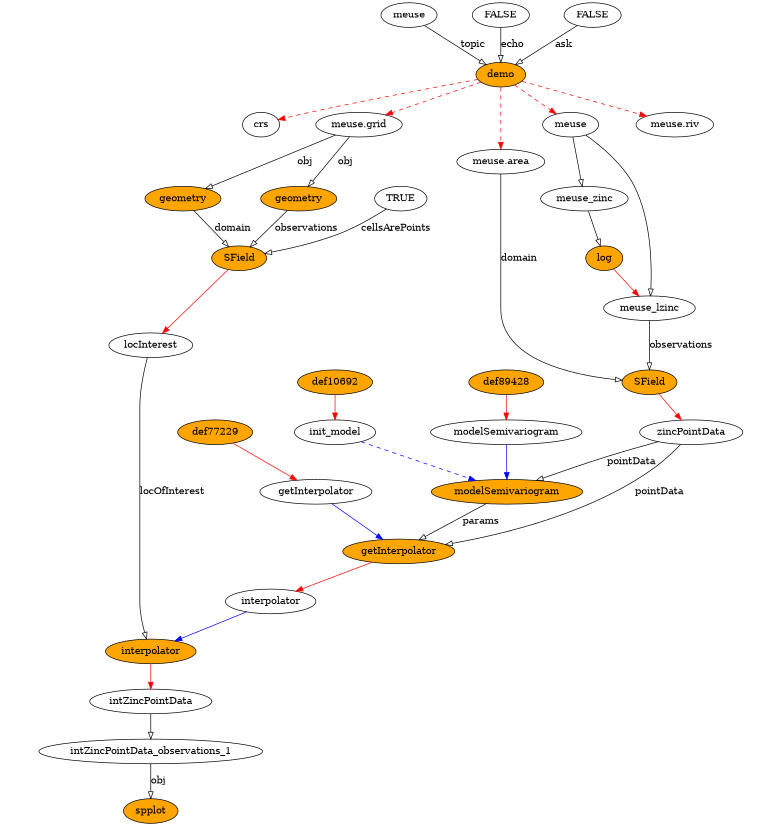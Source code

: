 digraph f {
	graph [bgcolor=transparent, fontcolor=black, ratio=fill, splines=TRUE, rank=same, size="5.08333333333333,5.52083333333333", rankdir=TB];
	node [label="\N", shape=ellipse, fixedsize=FALSE, fillcolor=white, style=filled, color=black, fontcolor=black, fontsize=14, height="0.5", width="0.75"];
	edge [headport=center, style=solid, arrowhead=normal, color=black, dir=none, weight="1.0", fontcolor=black, arrowtail=none, fontsize=14, labelfontsize=11, arrowsize=1, minlen=1];
	graph [bb="0,0,1124.7,1220"];
	init_model [width="1.4567", pos="473.47,584"];
	def10692 [fillcolor=orange, width="1.3126", pos="473.47,658"];
	modelSemivariogram [width="2.621", pos="737.47,584"];
	def89428 [fillcolor=orange, width="1.3126", pos="737.47,658"];
	getInterpolator [width="1.8947", pos="428.47,494"];
	def77229 [fillcolor=orange, width="1.3126", pos="285.47,584"];
	661 [label=demo, fillcolor=orange, width="0.89573", pos="769.47,1112"];
	71119 [label=meuse, width="0.98203", pos="619.47,1202"];
	67723 [label=FALSE, width="1.1187", pos="769.47,1202"];
	79613 [label=FALSE, width="1.1187", pos="927.47,1202"];
	crs [pos="403.47,1038"];
	meuse [width="0.98203", pos="882.47,1038"];
	"meuse.area" [width="1.5027", pos="769.47,984"];
	"meuse.grid" [width="1.4816", pos="560.47,1038"];
	"meuse.riv" [width="1.3451", pos="1046.5,1038"];
	meuse_lzinc [width="1.6431", pos="930.47,766"];
	134 [label=log, fillcolor=orange, pos="914.47,840"];
	meuse_zinc [width="1.5642", pos="904.47,930"];
	zincPointData [width="1.8159", pos="1021.5,584"];
	251 [label=SField, fillcolor=orange, width="1.0036", pos="930.47,658"];
	interpolator [width="1.5568", pos="363.47,330"];
	453 [label=getInterpolator, fillcolor=orange, width="1.8947", pos="557.47,404"];
	622 [label=modelSemivariogram, fillcolor=orange, width="2.621", pos="721.47,494"];
	locInterest [width="1.4276", pos="232.47,712"];
	715 [label=SField, fillcolor=orange, width="1.0036", pos="385.47,840"];
	855 [label=geometry, fillcolor=orange, width="1.3126", pos="481.47,930"];
	266 [label=geometry, fillcolor=orange, width="1.3126", pos="301.47,930"];
	23608 [label=TRUE, width="1.0034", pos="643.47,930"];
	intZincPointData [width="2.1466", pos="223.47,182"];
	467 [label=interpolator, fillcolor=orange, width="1.5568", pos="223.47,256"];
	880 [label=spplot, fillcolor=orange, width="0.9534", pos="223.47,18"];
	intZincPointData_observations_1 [width="3.9006", pos="223.47,108"];
	init_model -> 622:center [style=dashed, color=blue, dir=forward, weight=1, pos="e,678.74,510.16 508.48,570.58 550.32,555.73 620.75,530.74 669.08,513.59"];
	def10692 -> init_model:center [color=red, dir=forward, weight=1, pos="e,473.47,602.44 473.47,639.94 473.47,631.81 473.47,621.88 473.47,612.7"];
	modelSemivariogram -> 622:center [color=blue, dir=forward, weight=1, pos="e,724.57,512.05 734.31,565.61 732.06,553.24 728.99,536.37 726.42,522.22"];
	def89428 -> modelSemivariogram:center [color=red, dir=forward, weight=1, pos="e,737.47,602.44 737.47,639.94 737.47,631.81 737.47,621.88 737.47,612.7"];
	getInterpolator -> 453:center [color=blue, dir=forward, weight=1, pos="e,533.85,421.11 451.83,477.06 472.43,463.01 502.65,442.4 525.49,426.82"];
	def77229 -> getInterpolator:center [color=red, dir=forward, weight=1, pos="e,402.52,510.97 309.41,568.27 332.45,554.09 367.56,532.49 393.69,516.41"];
	661 -> crs:center [style=dashed, color=red, dir=forward, weight=1, pos="e,429.35,1044.1 739.52,1105.1 672.64,1092 511.38,1060.2 439.31,1046.1"];
	661 -> meuse:center [style=dashed, color=red, dir=forward, weight=1, pos="e,861.01,1052.7 789.93,1098 807.36,1086.9 832.64,1070.7 852.38,1058.2"];
	661 -> "meuse.area":center [style=dashed, color=red, dir=forward, weight=1, pos="e,769.47,1002 769.47,1093.7 769.47,1072.7 769.47,1037 769.47,1012.2"];
	661 -> "meuse.grid":center [style=dashed, color=red, dir=forward, weight=1, pos="e,596.36,1051.4 742.58,1101.7 708.08,1089.9 647.73,1069.1 606.01,1054.7"];
	661 -> "meuse.riv":center [style=dashed, color=red, dir=forward, weight=1, pos="e,1007.9,1049 798.07,1103.6 845.28,1091.3 940.02,1066.7 997.88,1051.6"];
	71119 -> 661:center [arrowhead=onormal, dir=forward, weight=1, label=topic, pos="e,747.84,1125.7 641.93,1187.8 667.74,1172.7 710.24,1147.8 739.01,1130.9", lp="721.47,1157"];
	67723 -> 661:center [arrowhead=onormal, dir=forward, weight=1, label=echo, pos="e,769.47,1130.1 769.47,1183.6 769.47,1171.2 769.47,1154.4 769.47,1140.2", lp="782.69,1157"];
	79613 -> 661:center [arrowhead=onormal, dir=forward, weight=1, label=ask, pos="e,791.54,1125.3 903.13,1187.4 875.52,1172.1 830.43,1147 800.36,1130.2", lp="871.8,1157"];
	meuse -> meuse_lzinc:center [arrowhead=onormal, dir=forward, weight=1, pos="e,940.51,783.8 903.31,1023.2 924.54,1007.8 956.18,980.62 969.47,948 991.02,895.13 963.89,828.49 945.26,792.64"];
	meuse -> meuse_zinc:center [arrowhead=onormal, dir=forward, weight=1, pos="e,900.95,947.99 886.01,1020 889.49,1003.2 894.85,977.34 898.91,957.81"];
	"meuse.area" -> 251:center [arrowhead=onormal, dir=forward, weight=1, label=domain, pos="e,897.11,665.37 769.47,965.83 769.47,946.44 769.47,913.95 769.47,886 769.47,886 769.47,886 769.47,765 769.47,708.45 839.62,680.37\
 887.31,667.81", lp="790.47,840"];
	"meuse.grid" -> 855:center [arrowhead=onormal, dir=forward, weight=1, label=obj, pos="e,493.73,947.45 548.13,1020.4 535.14,1003 514.56,975.4 499.71,955.47", lp="542.42,984"];
	"meuse.grid" -> 266:center [arrowhead=onormal, dir=forward, weight=1, label=obj, pos="e,332.47,943.69 527.93,1023.7 480.71,1004.4 393.23,968.55 341.92,947.55", lp="478.42,984"];
	meuse_lzinc -> 251:center [arrowhead=onormal, dir=forward, weight=1, label=observations, pos="e,930.47,676.34 930.47,747.97 930.47,731.38 930.47,705.88 930.47,686.43", lp="965.85,712"];
	134 -> meuse_lzinc:center [color=red, dir=forward, weight=1, pos="e,926.6,784.44 918.26,821.94 920.09,813.72 922.32,803.66 924.38,794.41"];
	meuse_zinc -> 134:center [arrowhead=onormal, dir=forward, weight=1, pos="e,912.53,858.05 906.45,911.61 907.85,899.24 909.77,882.37 911.38,868.22"];
	zincPointData -> 622:center [arrowhead=onormal, dir=forward, weight=1, label=pointData, pos="e,770.6,509.41 978.49,570.39 926.49,555.14 838.7,529.39 780.41,512.29", lp="925.07,539"];
	zincPointData -> 453:center [arrowhead=onormal, dir=forward, weight=1, label=pointData, pos="e,614.07,414.17 1004.3,566.63 991.79,555.29 974,540.41 956.47,530 849.39,466.37 706.6,431.88 624.07,416.05", lp="951.07,494"];
	251 -> zincPointData:center [color=red, dir=forward, weight=1, pos="e,1000.9,601.31 948.89,642.43 961.48,632.47 978.42,619.07 992.76,607.71"];
	interpolator -> 467:center [color=blue, dir=forward, weight=1, pos="e,251.76,271.55 335.14,314.43 313.7,303.4 284.05,288.16 260.7,276.14"];
	453 -> interpolator:center [color=red, dir=forward, weight=1, pos="e,398.63,344.05 519.61,388.95 487.69,377.1 441.96,360.13 408.24,347.62"];
	622 -> 453:center [arrowhead=onormal, dir=forward, weight=1, label=params, pos="e,586.26,420.45 691.39,476.86 664.36,462.35 624.53,440.98 595.34,425.32", lp="673.68,449"];
	locInterest -> 467:center [arrowhead=onormal, dir=forward, weight=1, label=locOfInterest, pos="e,200.15,272.39 210.58,695.67 190.7,679.76 164.47,652.92 164.47,622 164.47,622 164.47,622 164.47,329 164.47,309.09 178.13,291.67\
 192.31,278.95", lp="201.4,494"];
	715 -> locInterest:center [color=red, dir=forward, weight=1, pos="e,251.65,728.79 367.62,824.3 340.99,802.37 290.67,760.93 259.51,735.27"];
	855 -> 715:center [arrowhead=onormal, dir=forward, weight=1, label=observations, pos="e,402,856.16 463.86,912.86 448.7,898.96 426.66,878.75 409.81,863.31", lp="477.85,885"];
	266 -> 715:center [arrowhead=onormal, dir=forward, weight=1, label=domain, pos="e,370.73,856.45 316.88,912.86 329.95,899.17 348.85,879.37 363.5,864.01", lp="372.47,885"];
	23608 -> 715:center [arrowhead=onormal, dir=forward, weight=1, label=cellsArePoints, pos="e,417.59,848.31 617.6,917 592.21,905.51 552.2,888.17 516.47,876 487.16,866.02 453.38,857.05 427.47,850.7", lp="603.29,885"];
	intZincPointData -> intZincPointData_observations_1:center [arrowhead=onormal, dir=forward, weight=1, pos="e,223.47,126.44 223.47,163.94 223.47,155.81 223.47,145.88 223.47,136.7"];
	467 -> intZincPointData:center [color=red, dir=forward, weight=1, pos="e,223.47,200.44 223.47,237.94 223.47,229.81 223.47,219.88 223.47,210.7"];
	intZincPointData_observations_1 -> 880:center [arrowhead=onormal, dir=forward, weight=1, label=obj, pos="e,223.47,36.05 223.47,89.614 223.47,77.24 223.47,60.369 223.47,46.22", lp="232.42,63"];
}
